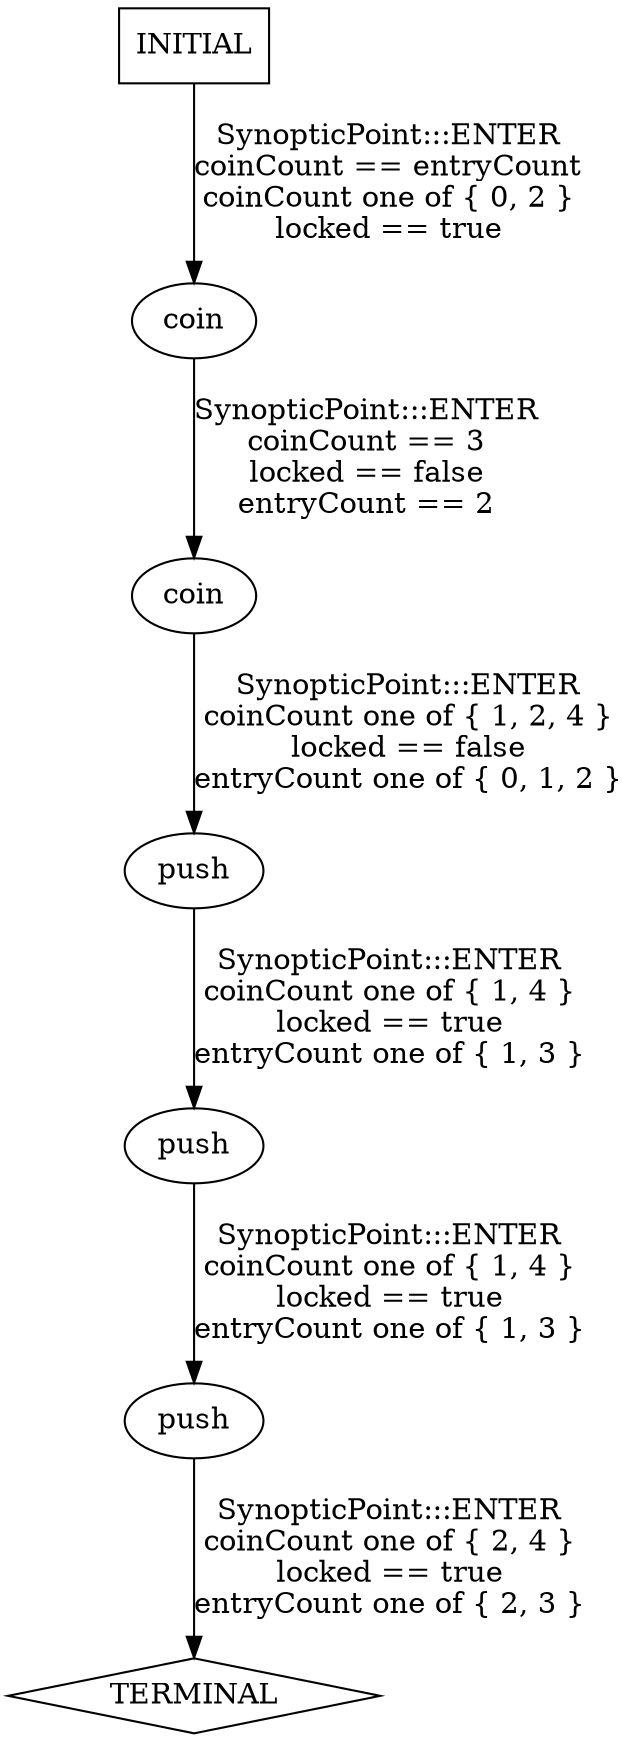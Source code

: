 digraph G {
  0 [label="coin"];
  1 [label="coin"];
  2 [label="push"];
  3 [label="push"];
  4 [label="push"];
  5 [label="TERMINAL",shape=diamond];
  6 [label="INITIAL",shape=box];
0->1 [label="SynopticPoint:::ENTER\ncoinCount == 3\nlocked == false\nentryCount == 2\n"];
1->2 [label="SynopticPoint:::ENTER\ncoinCount one of { 1, 2, 4 }\nlocked == false\nentryCount one of { 0, 1, 2 }\n"];
2->3 [label="SynopticPoint:::ENTER\ncoinCount one of { 1, 4 }\nlocked == true\nentryCount one of { 1, 3 }\n"];
3->4 [label="SynopticPoint:::ENTER\ncoinCount one of { 1, 4 }\nlocked == true\nentryCount one of { 1, 3 }\n"];
4->5 [label="SynopticPoint:::ENTER\ncoinCount one of { 2, 4 }\nlocked == true\nentryCount one of { 2, 3 }\n"];
6->0 [label="SynopticPoint:::ENTER\ncoinCount == entryCount\ncoinCount one of { 0, 2 }\nlocked == true\n"];
}
